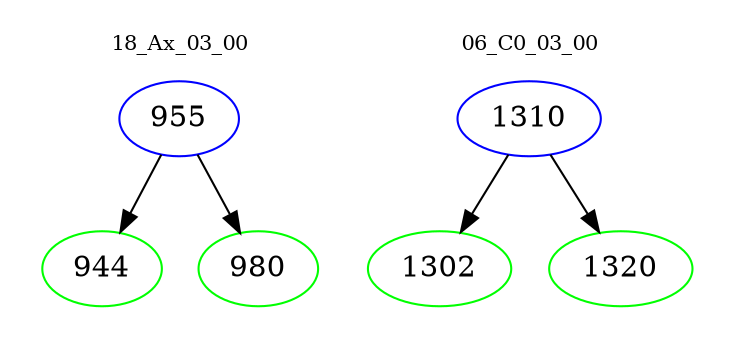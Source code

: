 digraph{
subgraph cluster_0 {
color = white
label = "18_Ax_03_00";
fontsize=10;
T0_955 [label="955", color="blue"]
T0_955 -> T0_944 [color="black"]
T0_944 [label="944", color="green"]
T0_955 -> T0_980 [color="black"]
T0_980 [label="980", color="green"]
}
subgraph cluster_1 {
color = white
label = "06_C0_03_00";
fontsize=10;
T1_1310 [label="1310", color="blue"]
T1_1310 -> T1_1302 [color="black"]
T1_1302 [label="1302", color="green"]
T1_1310 -> T1_1320 [color="black"]
T1_1320 [label="1320", color="green"]
}
}
